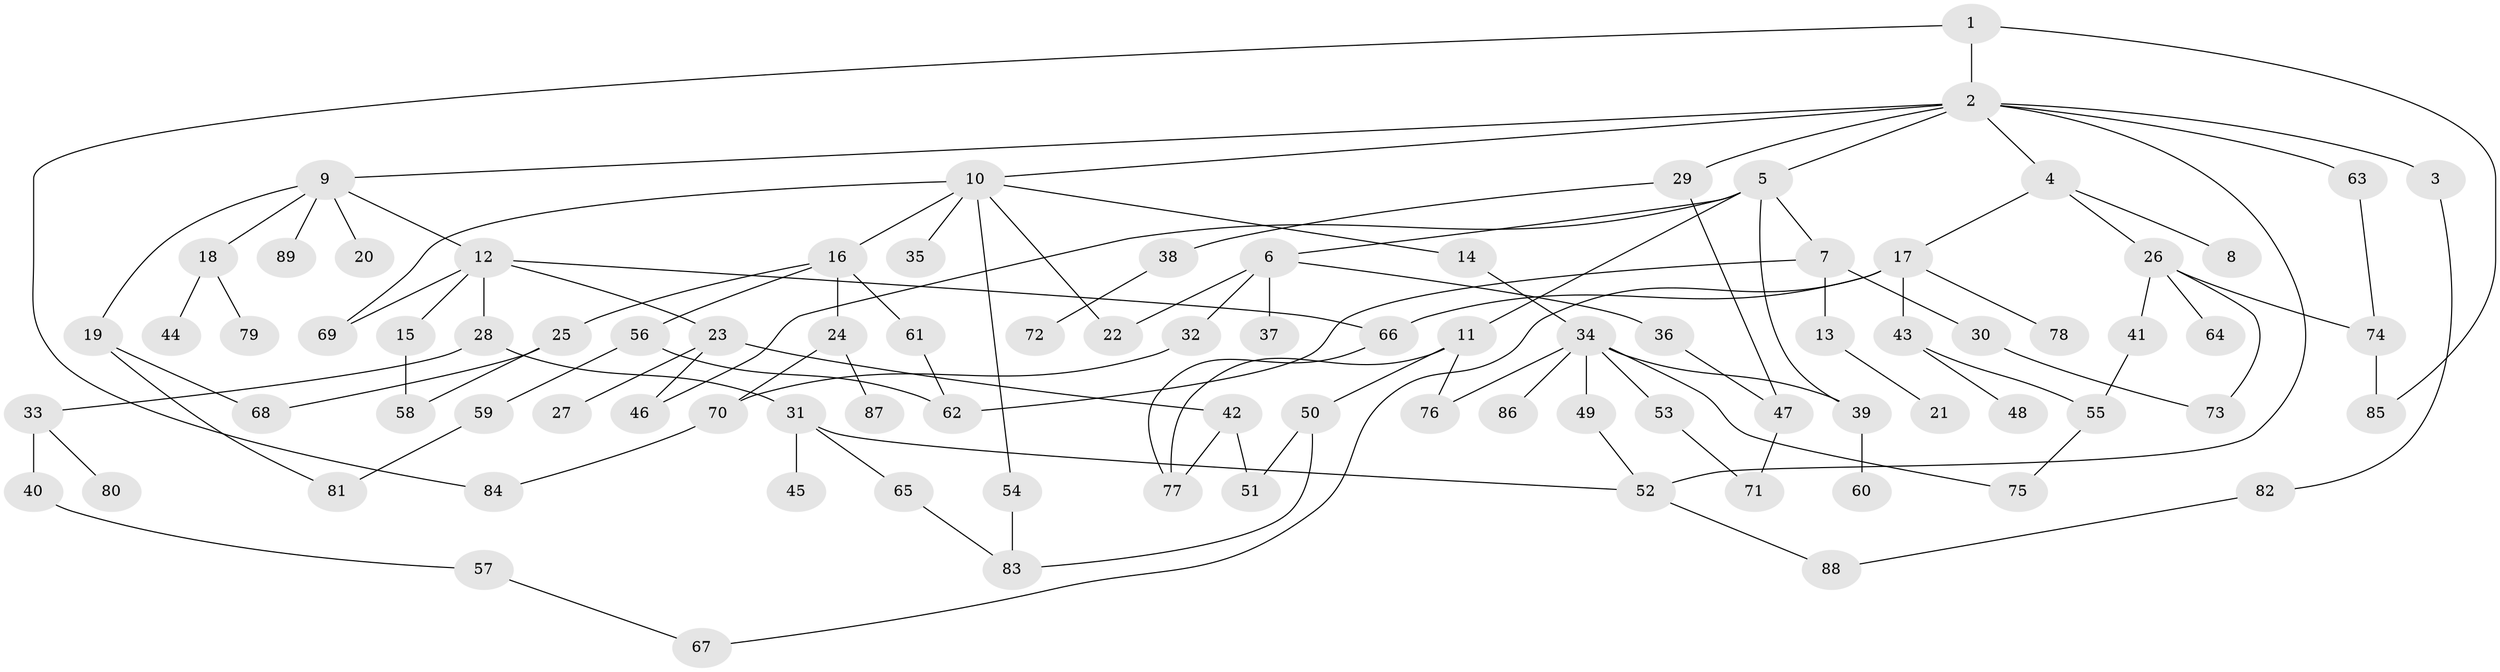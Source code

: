 // coarse degree distribution, {3: 0.2903225806451613, 9: 0.016129032258064516, 2: 0.3387096774193548, 6: 0.04838709677419355, 4: 0.08064516129032258, 1: 0.14516129032258066, 5: 0.06451612903225806, 8: 0.016129032258064516}
// Generated by graph-tools (version 1.1) at 2025/36/03/04/25 23:36:00]
// undirected, 89 vertices, 117 edges
graph export_dot {
  node [color=gray90,style=filled];
  1;
  2;
  3;
  4;
  5;
  6;
  7;
  8;
  9;
  10;
  11;
  12;
  13;
  14;
  15;
  16;
  17;
  18;
  19;
  20;
  21;
  22;
  23;
  24;
  25;
  26;
  27;
  28;
  29;
  30;
  31;
  32;
  33;
  34;
  35;
  36;
  37;
  38;
  39;
  40;
  41;
  42;
  43;
  44;
  45;
  46;
  47;
  48;
  49;
  50;
  51;
  52;
  53;
  54;
  55;
  56;
  57;
  58;
  59;
  60;
  61;
  62;
  63;
  64;
  65;
  66;
  67;
  68;
  69;
  70;
  71;
  72;
  73;
  74;
  75;
  76;
  77;
  78;
  79;
  80;
  81;
  82;
  83;
  84;
  85;
  86;
  87;
  88;
  89;
  1 -- 2;
  1 -- 84;
  1 -- 85;
  2 -- 3;
  2 -- 4;
  2 -- 5;
  2 -- 9;
  2 -- 10;
  2 -- 29;
  2 -- 63;
  2 -- 52;
  3 -- 82;
  4 -- 8;
  4 -- 17;
  4 -- 26;
  5 -- 6;
  5 -- 7;
  5 -- 11;
  5 -- 39;
  5 -- 46;
  6 -- 22;
  6 -- 32;
  6 -- 36;
  6 -- 37;
  7 -- 13;
  7 -- 30;
  7 -- 62;
  9 -- 12;
  9 -- 18;
  9 -- 19;
  9 -- 20;
  9 -- 89;
  10 -- 14;
  10 -- 16;
  10 -- 35;
  10 -- 54;
  10 -- 69;
  10 -- 22;
  11 -- 50;
  11 -- 76;
  11 -- 77;
  12 -- 15;
  12 -- 23;
  12 -- 28;
  12 -- 66;
  12 -- 69;
  13 -- 21;
  14 -- 34;
  15 -- 58;
  16 -- 24;
  16 -- 25;
  16 -- 56;
  16 -- 61;
  17 -- 43;
  17 -- 78;
  17 -- 66;
  17 -- 67;
  18 -- 44;
  18 -- 79;
  19 -- 68;
  19 -- 81;
  23 -- 27;
  23 -- 42;
  23 -- 46;
  24 -- 87;
  24 -- 70;
  25 -- 58;
  25 -- 68;
  26 -- 41;
  26 -- 64;
  26 -- 73;
  26 -- 74;
  28 -- 31;
  28 -- 33;
  29 -- 38;
  29 -- 47;
  30 -- 73;
  31 -- 45;
  31 -- 52;
  31 -- 65;
  32 -- 70;
  33 -- 40;
  33 -- 80;
  34 -- 49;
  34 -- 53;
  34 -- 75;
  34 -- 76;
  34 -- 86;
  34 -- 39;
  36 -- 47;
  38 -- 72;
  39 -- 60;
  40 -- 57;
  41 -- 55;
  42 -- 51;
  42 -- 77;
  43 -- 48;
  43 -- 55;
  47 -- 71;
  49 -- 52;
  50 -- 51;
  50 -- 83;
  52 -- 88;
  53 -- 71;
  54 -- 83;
  55 -- 75;
  56 -- 59;
  56 -- 62;
  57 -- 67;
  59 -- 81;
  61 -- 62;
  63 -- 74;
  65 -- 83;
  66 -- 77;
  70 -- 84;
  74 -- 85;
  82 -- 88;
}
